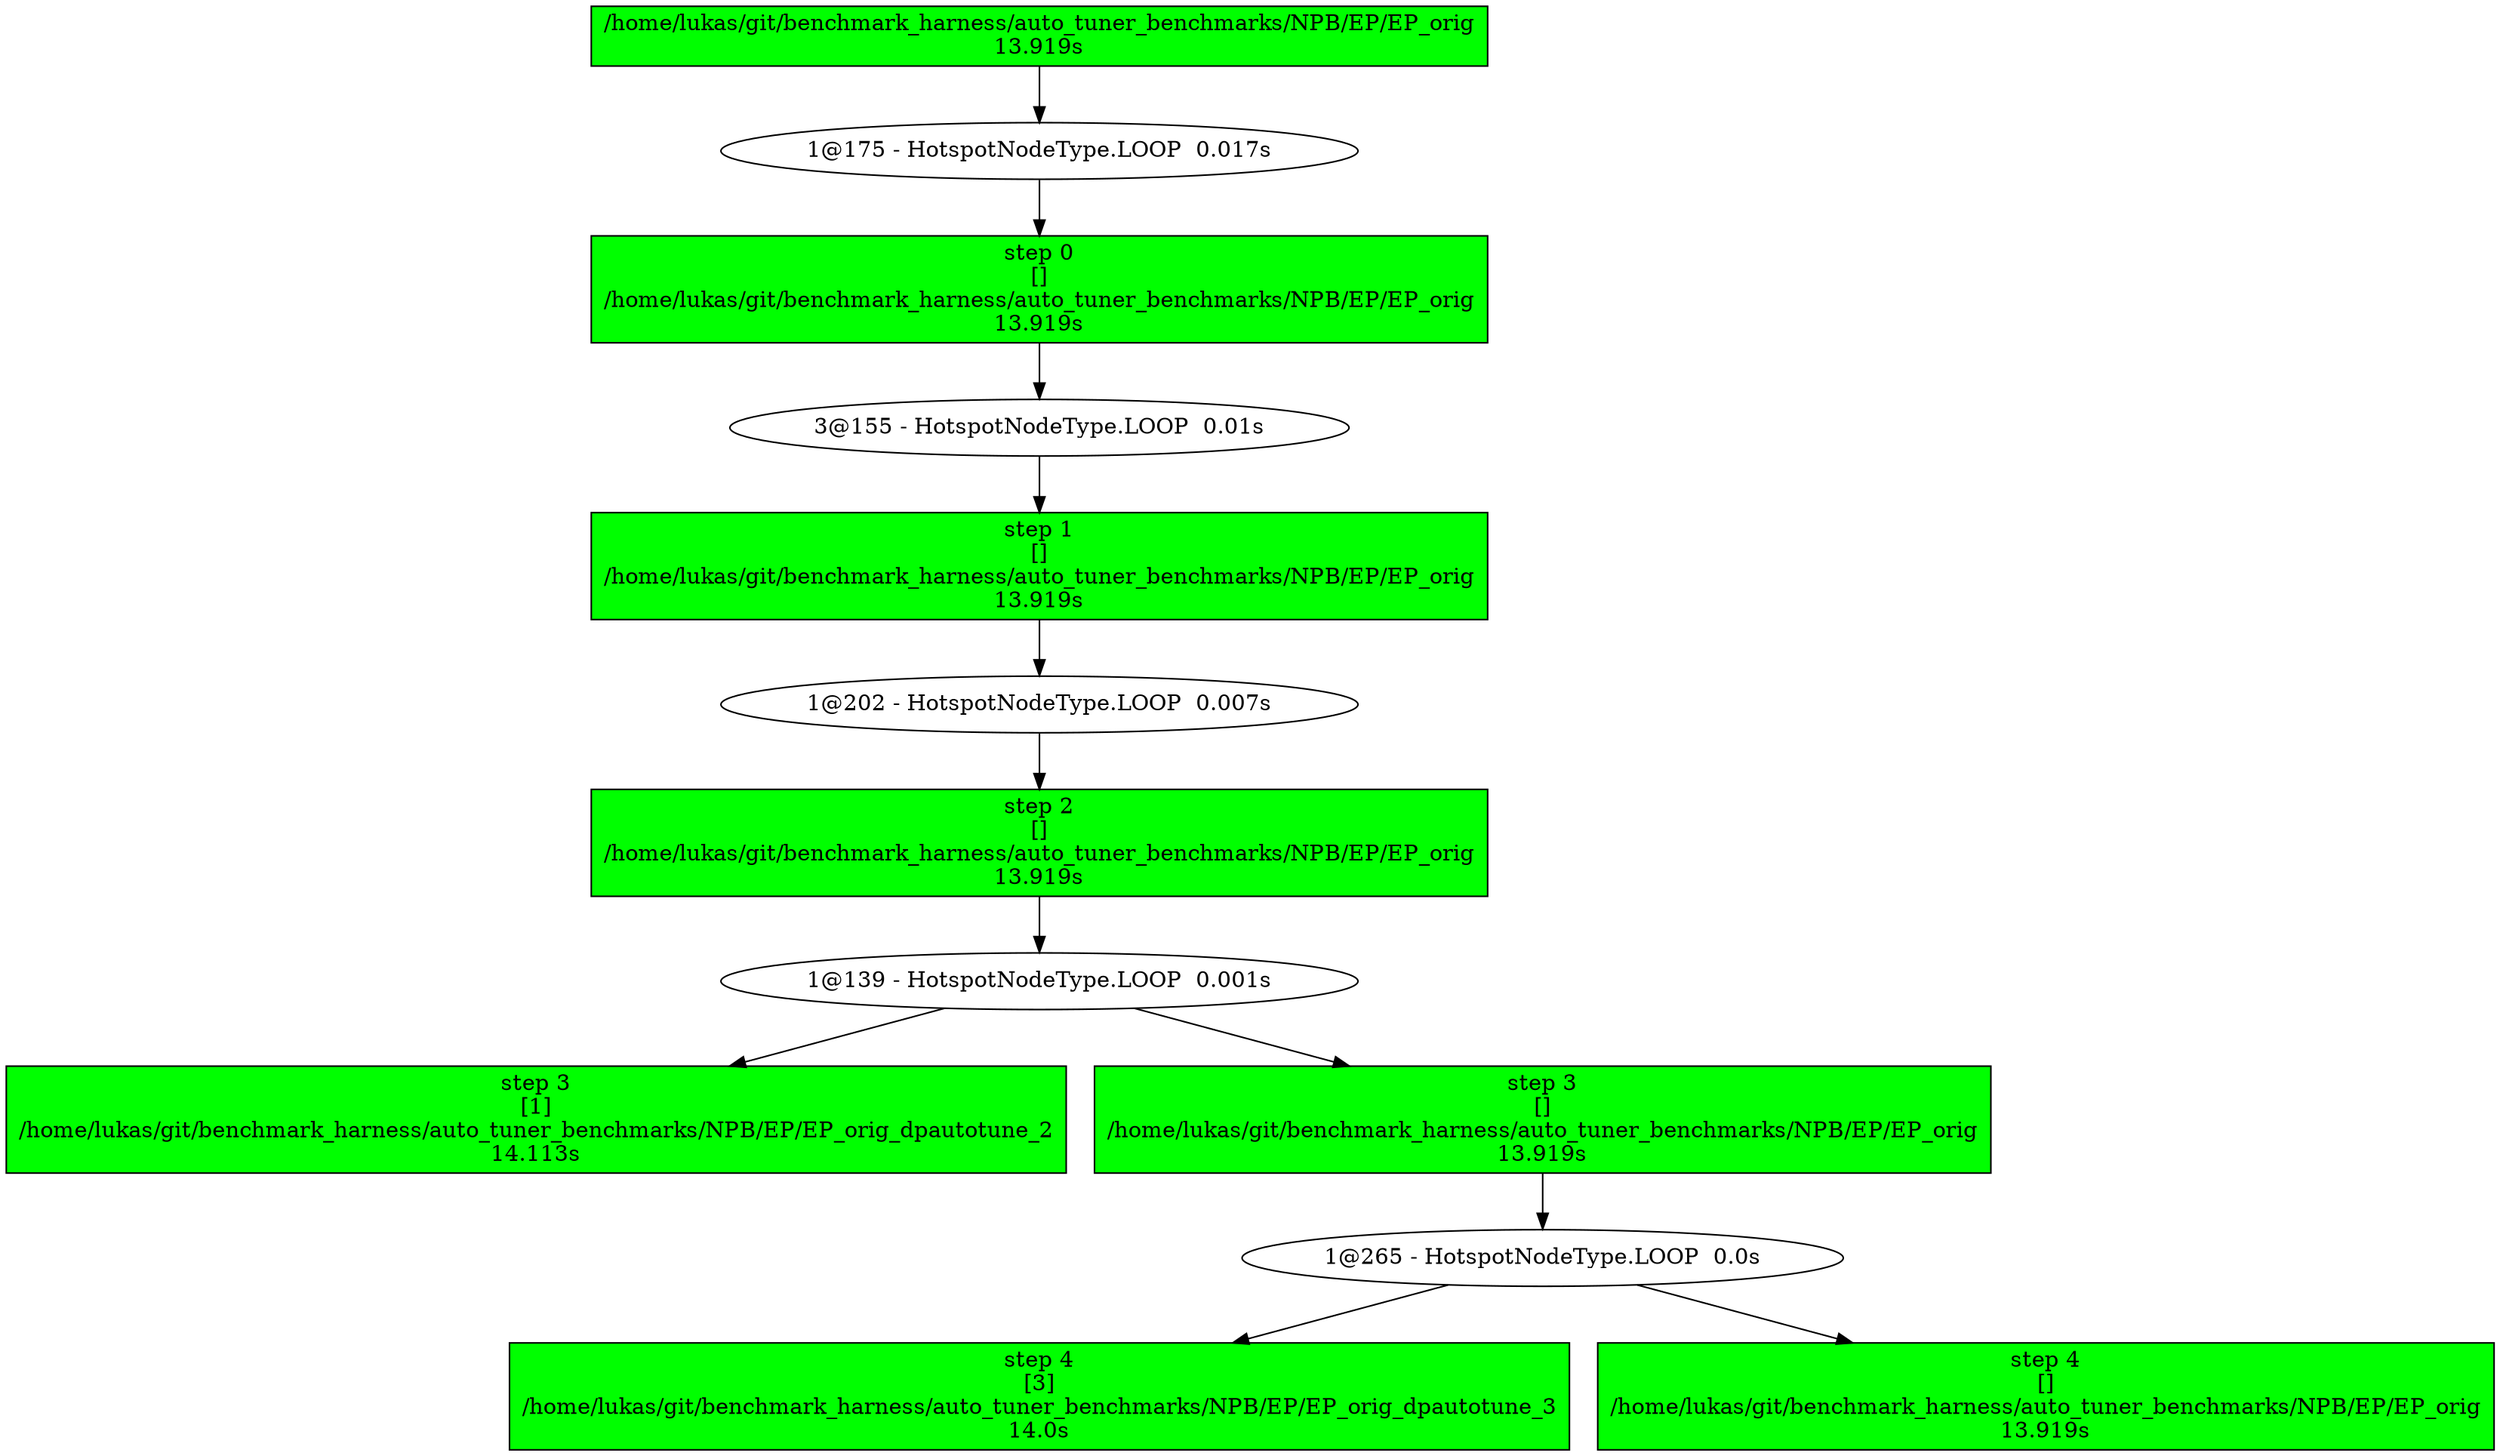 strict digraph  {
"/home/lukas/git/benchmark_harness/auto_tuner_benchmarks/NPB/EP/EP_orig\n13.919s" [color=black, fillcolor=green, style=filled, shape=box];
"1@175 - HotspotNodeType.LOOP  0.017s" [color=black, fillcolor=white, style=filled];
"step 0\n[]\n/home/lukas/git/benchmark_harness/auto_tuner_benchmarks/NPB/EP/EP_orig\n13.919s" [color=black, fillcolor=green, shape=box, style=filled];
"3@155 - HotspotNodeType.LOOP  0.01s" [color=black, fillcolor=white, style=filled];
"step 1\n[]\n/home/lukas/git/benchmark_harness/auto_tuner_benchmarks/NPB/EP/EP_orig\n13.919s" [color=black, fillcolor=green, shape=box, style=filled];
"1@202 - HotspotNodeType.LOOP  0.007s" [color=black, fillcolor=white, style=filled];
"step 2\n[]\n/home/lukas/git/benchmark_harness/auto_tuner_benchmarks/NPB/EP/EP_orig\n13.919s" [color=black, fillcolor=green, shape=box, style=filled];
"1@139 - HotspotNodeType.LOOP  0.001s" [color=black, fillcolor=white, style=filled];
"step 3\n[1]\n/home/lukas/git/benchmark_harness/auto_tuner_benchmarks/NPB/EP/EP_orig_dpautotune_2\n14.113s" [color=black, fillcolor=green, shape=box, style=filled];
"step 3\n[]\n/home/lukas/git/benchmark_harness/auto_tuner_benchmarks/NPB/EP/EP_orig\n13.919s" [color=black, fillcolor=green, shape=box, style=filled];
"1@265 - HotspotNodeType.LOOP  0.0s" [color=black, fillcolor=white, style=filled];
"step 4\n[3]\n/home/lukas/git/benchmark_harness/auto_tuner_benchmarks/NPB/EP/EP_orig_dpautotune_3\n14.0s" [color=black, fillcolor=green, shape=box, style=filled];
"step 4\n[]\n/home/lukas/git/benchmark_harness/auto_tuner_benchmarks/NPB/EP/EP_orig\n13.919s" [color=black, fillcolor=green, shape=box, style=filled];
"/home/lukas/git/benchmark_harness/auto_tuner_benchmarks/NPB/EP/EP_orig\n13.919s" -> "1@175 - HotspotNodeType.LOOP  0.017s";
"1@175 - HotspotNodeType.LOOP  0.017s" -> "step 0\n[]\n/home/lukas/git/benchmark_harness/auto_tuner_benchmarks/NPB/EP/EP_orig\n13.919s";
"step 0\n[]\n/home/lukas/git/benchmark_harness/auto_tuner_benchmarks/NPB/EP/EP_orig\n13.919s" -> "3@155 - HotspotNodeType.LOOP  0.01s";
"3@155 - HotspotNodeType.LOOP  0.01s" -> "step 1\n[]\n/home/lukas/git/benchmark_harness/auto_tuner_benchmarks/NPB/EP/EP_orig\n13.919s";
"step 1\n[]\n/home/lukas/git/benchmark_harness/auto_tuner_benchmarks/NPB/EP/EP_orig\n13.919s" -> "1@202 - HotspotNodeType.LOOP  0.007s";
"1@202 - HotspotNodeType.LOOP  0.007s" -> "step 2\n[]\n/home/lukas/git/benchmark_harness/auto_tuner_benchmarks/NPB/EP/EP_orig\n13.919s";
"step 2\n[]\n/home/lukas/git/benchmark_harness/auto_tuner_benchmarks/NPB/EP/EP_orig\n13.919s" -> "1@139 - HotspotNodeType.LOOP  0.001s";
"1@139 - HotspotNodeType.LOOP  0.001s" -> "step 3\n[1]\n/home/lukas/git/benchmark_harness/auto_tuner_benchmarks/NPB/EP/EP_orig_dpautotune_2\n14.113s";
"1@139 - HotspotNodeType.LOOP  0.001s" -> "step 3\n[]\n/home/lukas/git/benchmark_harness/auto_tuner_benchmarks/NPB/EP/EP_orig\n13.919s";
"step 3\n[]\n/home/lukas/git/benchmark_harness/auto_tuner_benchmarks/NPB/EP/EP_orig\n13.919s" -> "1@265 - HotspotNodeType.LOOP  0.0s";
"1@265 - HotspotNodeType.LOOP  0.0s" -> "step 4\n[3]\n/home/lukas/git/benchmark_harness/auto_tuner_benchmarks/NPB/EP/EP_orig_dpautotune_3\n14.0s";
"1@265 - HotspotNodeType.LOOP  0.0s" -> "step 4\n[]\n/home/lukas/git/benchmark_harness/auto_tuner_benchmarks/NPB/EP/EP_orig\n13.919s";
}
